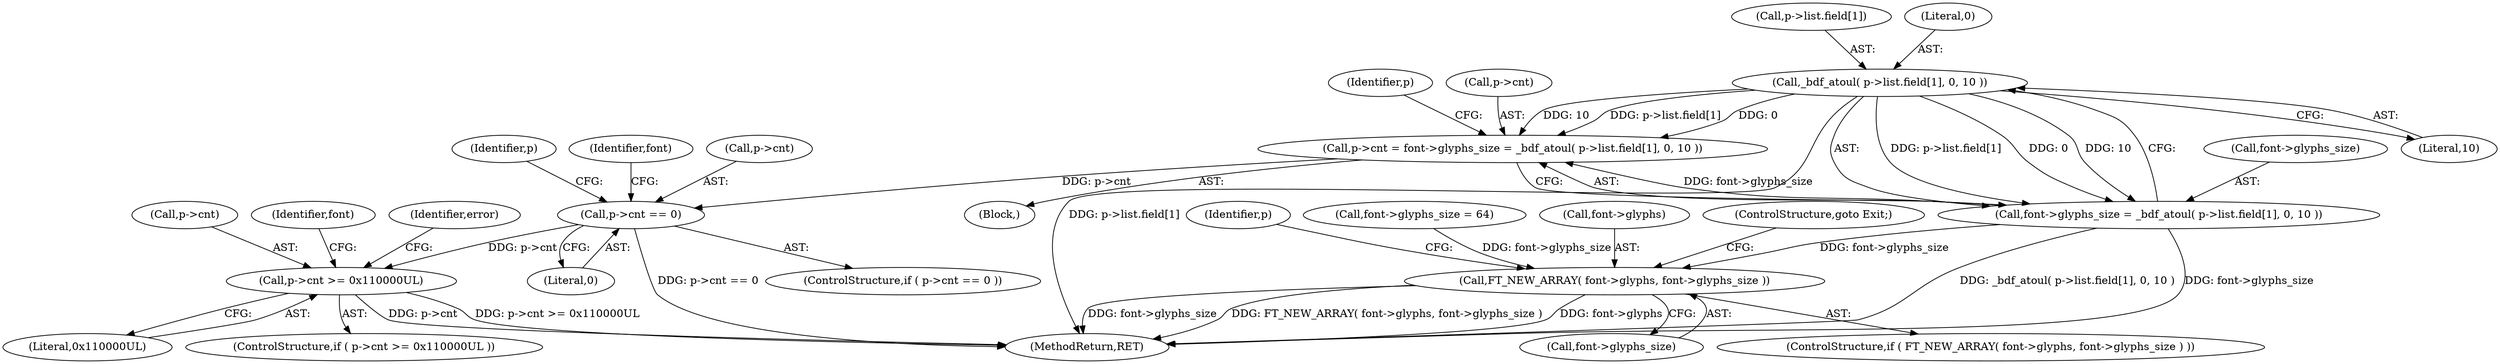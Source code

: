 digraph "0_savannah_7f2e4f4f553f6836be7683f66226afac3fa979b8@array" {
"1000281" [label="(Call,_bdf_atoul( p->list.field[1], 0, 10 ))"];
"1000273" [label="(Call,p->cnt = font->glyphs_size = _bdf_atoul( p->list.field[1], 0, 10 ))"];
"1000292" [label="(Call,p->cnt == 0)"];
"1000303" [label="(Call,p->cnt >= 0x110000UL)"];
"1000277" [label="(Call,font->glyphs_size = _bdf_atoul( p->list.field[1], 0, 10 ))"];
"1000314" [label="(Call,FT_NEW_ARRAY( font->glyphs, font->glyphs_size ))"];
"1000304" [label="(Call,p->cnt)"];
"1000291" [label="(ControlStructure,if ( p->cnt == 0 ))"];
"1000277" [label="(Call,font->glyphs_size = _bdf_atoul( p->list.field[1], 0, 10 ))"];
"1000282" [label="(Call,p->list.field[1])"];
"1000273" [label="(Call,p->cnt = font->glyphs_size = _bdf_atoul( p->list.field[1], 0, 10 ))"];
"1000307" [label="(Literal,0x110000UL)"];
"1000305" [label="(Identifier,p)"];
"1000281" [label="(Call,_bdf_atoul( p->list.field[1], 0, 10 ))"];
"1000299" [label="(Identifier,font)"];
"1000294" [label="(Identifier,p)"];
"1000278" [label="(Call,font->glyphs_size)"];
"1000324" [label="(Identifier,p)"];
"1000303" [label="(Call,p->cnt >= 0x110000UL)"];
"1000289" [label="(Literal,0)"];
"1000297" [label="(Call,font->glyphs_size = 64)"];
"1000292" [label="(Call,p->cnt == 0)"];
"1000315" [label="(Call,font->glyphs)"];
"1000302" [label="(ControlStructure,if ( p->cnt >= 0x110000UL ))"];
"1000318" [label="(Call,font->glyphs_size)"];
"1000293" [label="(Call,p->cnt)"];
"1000296" [label="(Literal,0)"];
"1000314" [label="(Call,FT_NEW_ARRAY( font->glyphs, font->glyphs_size ))"];
"1000321" [label="(ControlStructure,goto Exit;)"];
"1000313" [label="(ControlStructure,if ( FT_NEW_ARRAY( font->glyphs, font->glyphs_size ) ))"];
"1000245" [label="(Block,)"];
"1001562" [label="(MethodReturn,RET)"];
"1000316" [label="(Identifier,font)"];
"1000310" [label="(Identifier,error)"];
"1000274" [label="(Call,p->cnt)"];
"1000290" [label="(Literal,10)"];
"1000281" -> "1000277"  [label="AST: "];
"1000281" -> "1000290"  [label="CFG: "];
"1000282" -> "1000281"  [label="AST: "];
"1000289" -> "1000281"  [label="AST: "];
"1000290" -> "1000281"  [label="AST: "];
"1000277" -> "1000281"  [label="CFG: "];
"1000281" -> "1001562"  [label="DDG: p->list.field[1]"];
"1000281" -> "1000273"  [label="DDG: p->list.field[1]"];
"1000281" -> "1000273"  [label="DDG: 0"];
"1000281" -> "1000273"  [label="DDG: 10"];
"1000281" -> "1000277"  [label="DDG: p->list.field[1]"];
"1000281" -> "1000277"  [label="DDG: 0"];
"1000281" -> "1000277"  [label="DDG: 10"];
"1000273" -> "1000245"  [label="AST: "];
"1000273" -> "1000277"  [label="CFG: "];
"1000274" -> "1000273"  [label="AST: "];
"1000277" -> "1000273"  [label="AST: "];
"1000294" -> "1000273"  [label="CFG: "];
"1000277" -> "1000273"  [label="DDG: font->glyphs_size"];
"1000273" -> "1000292"  [label="DDG: p->cnt"];
"1000292" -> "1000291"  [label="AST: "];
"1000292" -> "1000296"  [label="CFG: "];
"1000293" -> "1000292"  [label="AST: "];
"1000296" -> "1000292"  [label="AST: "];
"1000299" -> "1000292"  [label="CFG: "];
"1000305" -> "1000292"  [label="CFG: "];
"1000292" -> "1001562"  [label="DDG: p->cnt == 0"];
"1000292" -> "1000303"  [label="DDG: p->cnt"];
"1000303" -> "1000302"  [label="AST: "];
"1000303" -> "1000307"  [label="CFG: "];
"1000304" -> "1000303"  [label="AST: "];
"1000307" -> "1000303"  [label="AST: "];
"1000310" -> "1000303"  [label="CFG: "];
"1000316" -> "1000303"  [label="CFG: "];
"1000303" -> "1001562"  [label="DDG: p->cnt"];
"1000303" -> "1001562"  [label="DDG: p->cnt >= 0x110000UL"];
"1000278" -> "1000277"  [label="AST: "];
"1000277" -> "1001562"  [label="DDG: font->glyphs_size"];
"1000277" -> "1001562"  [label="DDG: _bdf_atoul( p->list.field[1], 0, 10 )"];
"1000277" -> "1000314"  [label="DDG: font->glyphs_size"];
"1000314" -> "1000313"  [label="AST: "];
"1000314" -> "1000318"  [label="CFG: "];
"1000315" -> "1000314"  [label="AST: "];
"1000318" -> "1000314"  [label="AST: "];
"1000321" -> "1000314"  [label="CFG: "];
"1000324" -> "1000314"  [label="CFG: "];
"1000314" -> "1001562"  [label="DDG: font->glyphs"];
"1000314" -> "1001562"  [label="DDG: font->glyphs_size"];
"1000314" -> "1001562"  [label="DDG: FT_NEW_ARRAY( font->glyphs, font->glyphs_size )"];
"1000297" -> "1000314"  [label="DDG: font->glyphs_size"];
}
